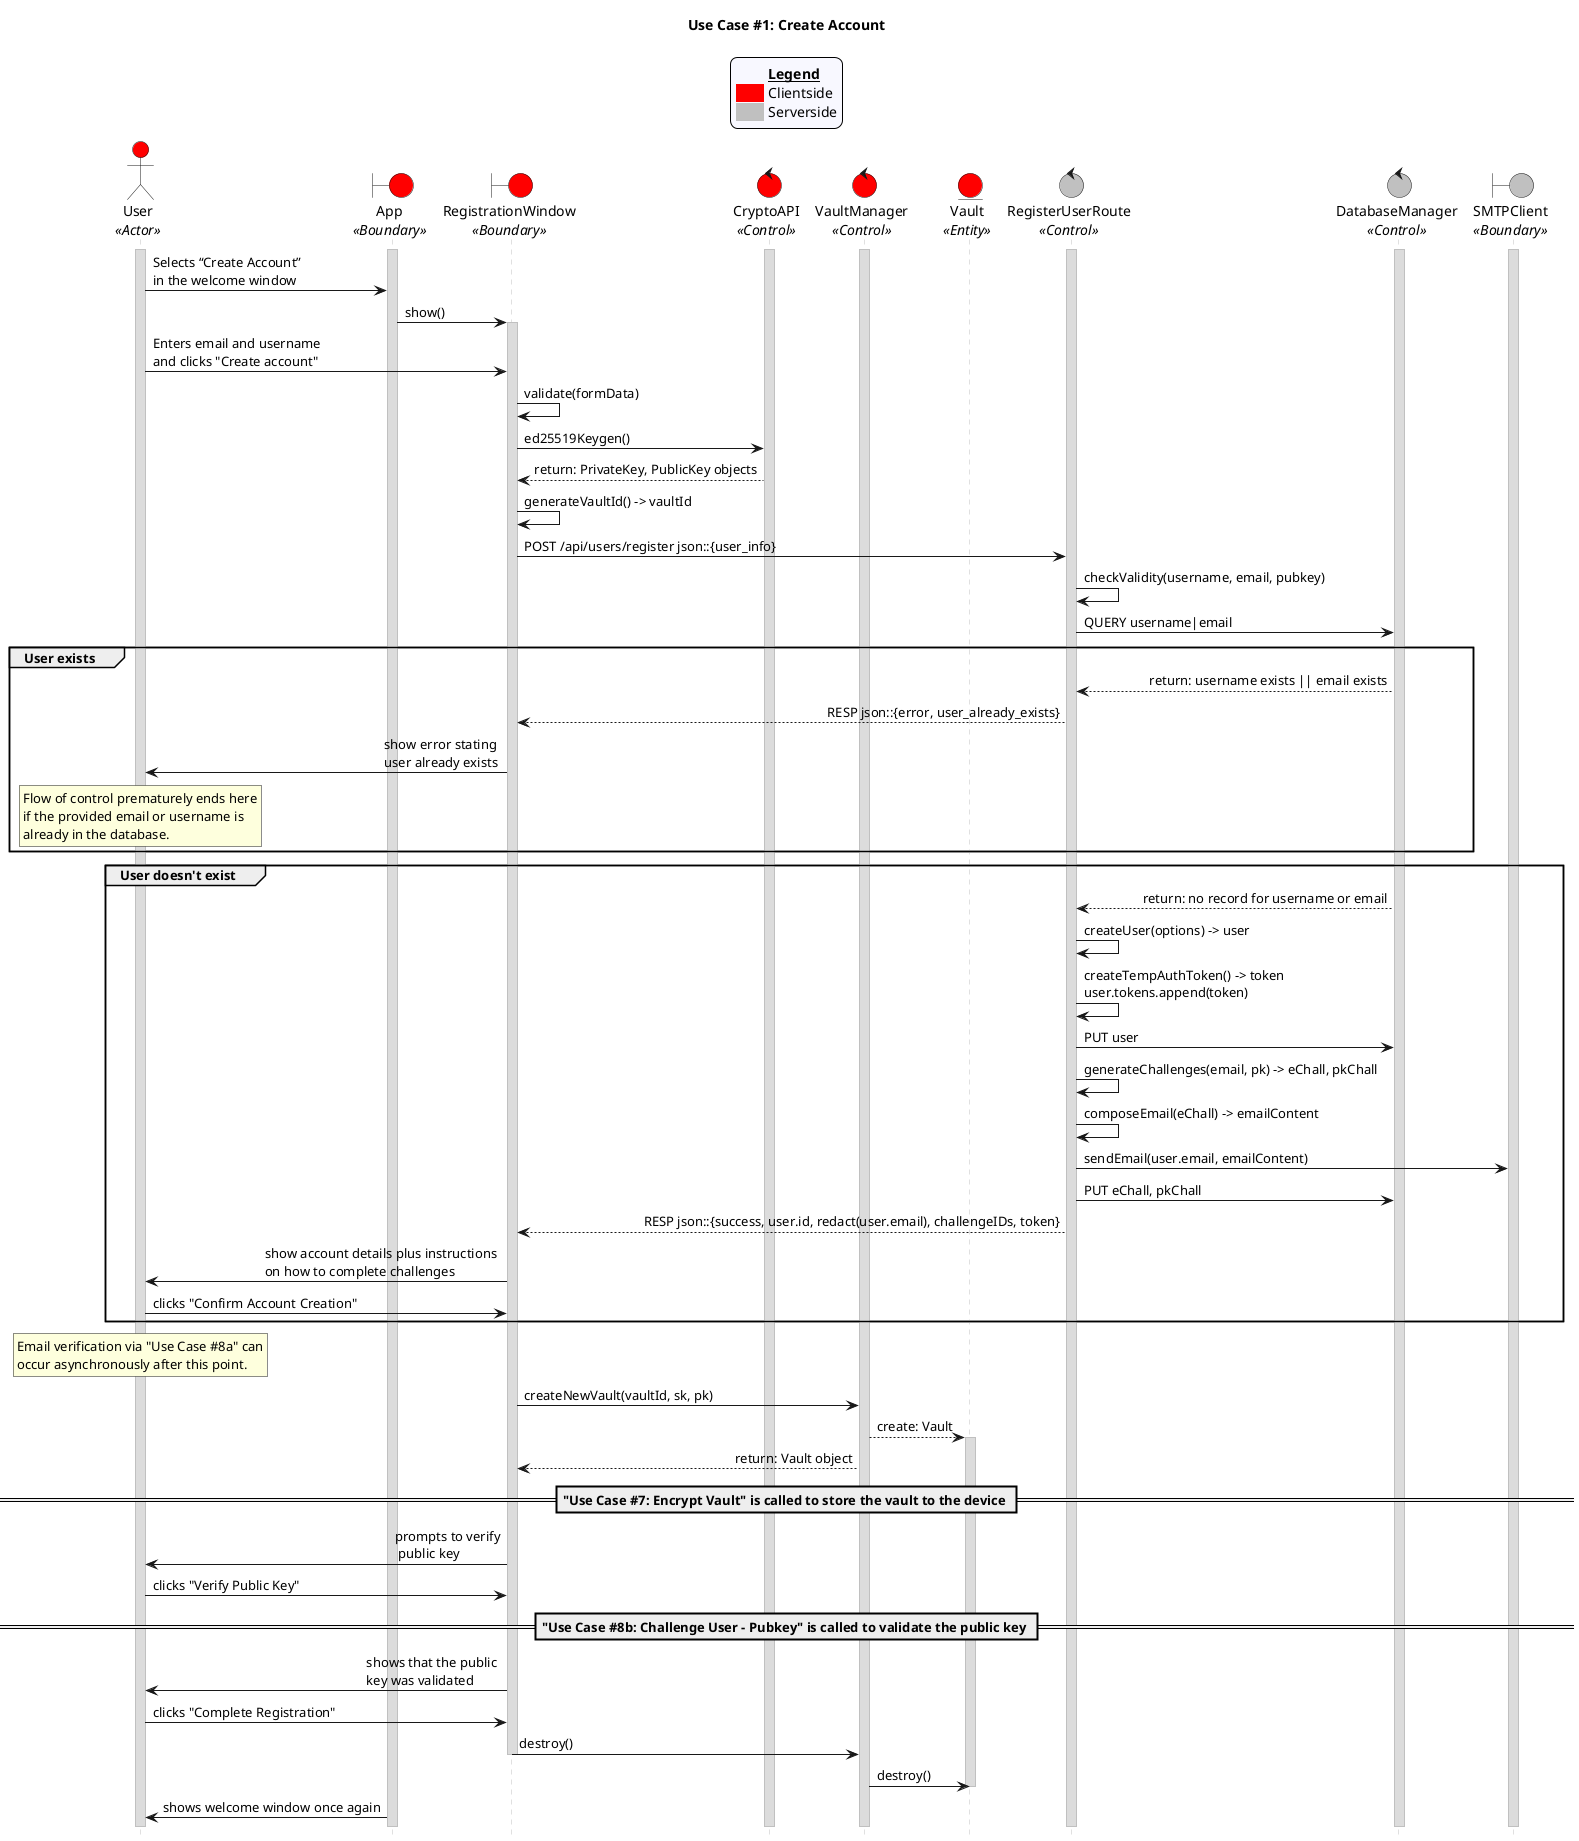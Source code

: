 @startuml uc01
title "Use Case #1: Create Account"


'Styling goes here
hide footbox
skinparam stereotypePosition bottom
skinparam sequenceMessageAlign direction
skinparam sequence {
	LifeLineBorderColor #Silver
	LifeLineBackgroundColor #Gainsboro
}

'Add a legend plus styling
skinparam legend {
	backgroundColor #GhostWhite
	entrySeparator #GhostWhite
}

legend top
	<#GhostWhite,#GhostWhite>|	|= __Legend__ |
	|<#red> | Clientside|
	|<#silver> | Serverside|
endlegend

'Setup the objects involved here
actor User as u <<Actor>> #red
boundary App as a <<Boundary>> #red
boundary RegistrationWindow as rw <<Boundary>> #red
control CryptoAPI as ca <<Control>> #red
control VaultManager as vm <<Control>> #red
entity Vault as v <<Entity>> #red
control RegisterUserRoute as rur <<Control>> #silver
control DatabaseManager as db <<Control>> #silver
boundary SMTPClient as sc <<Boundary>> #silver

'Setup persistent objects here
activate u 
activate a
activate ca
activate vm
activate rur
activate db
activate sc

'--- FLOW OF CONTROL STARTS HERE ---
'User selects “Create Account” on the front page.
u -> a: Selects “Create Account” \nin the welcome window

'System shows a form to create the account.
a -> rw: show()
activate rw

'User enters email address, username. User clicks “Create Account” button.
u -> rw: Enters email and username \nand clicks "Create account"
rw -> rw: validate(formData)

'User’s device generates a UUID for the user and vault, timestamp, crypto key pair, and an identifier for the vault.
rw -> ca: ed25519Keygen()
ca --> rw: return: PrivateKey, PublicKey objects
rw -> rw: generateVaultId() -> vaultId

'User’s device sends the UUID of the user, timestamp, and generated public key to the server. The private key stays on the device for security reasons (CRITICAL).
rw -> rur: POST /api/users/register json::{user_info}

'Server checks if the account already exists
rur -> rur: checkValidity(username, email, pubkey)
rur -> db: QUERY username|email

group User exists
	db --> rur: return: username exists || email exists
	rur --> rw: RESP json::{error, user_already_exists}
	rw -> u: show error stating \nuser already exists
	rnote over u
	Flow of control prematurely ends here
	if the provided email or username is
	already in the database.
	endrnote
end

group User doesn't exist
	'Server creates the user and issues a temporary access token
	db --> rur: return: no record for username or email
	rur -> rur: createUser(options) -> user
	rur -> rur: createTempAuthToken() -> token \nuser.tokens.append(token)
	rur -> db: PUT user
	rur -> rur: generateChallenges(email, pk) -> eChall, pkChall

	'Server sends an email to the user to confirm creation of the account.
	rur -> rur: composeEmail(eChall) -> emailContent
	rur -> sc: sendEmail(user.email, emailContent)
	rur -> db: PUT eChall, pkChall

	'Server sends the response back and it's confirmed.
	rur --> rw: RESP json::{success, user.id, redact(user.email), challengeIDs, token}
	rw -> u: show account details plus instructions \non how to complete challenges
	u -> rw: clicks "Confirm Account Creation"
end

rnote over u
Email verification via "Use Case #8a" can
occur asynchronously after this point.
endrnote

'User’s device creates a vault with the details provided by the user and the data that was generated.
rw -> vm: createNewVault(vaultId, sk, pk)
vm --> v: create: Vault
activate v
vm --> rw: return: Vault object

== "Use Case #7: Encrypt Vault" is called to store the vault to the device ==

'User begins the challenge process
rw -> u: prompts to verify\n public key
u -> rw: clicks "Verify Public Key"

== "Use Case #8b: Challenge User - Pubkey" is called to validate the public key ==

'In-app challenges are completed
rw -> u: shows that the public \nkey was validated
u -> rw: clicks "Complete Registration"
rw -> vm: destroy()
deactivate rw
vm -> v: destroy()
deactivate v

'Cleanup
a -> u: shows welcome window once again
'--- FLOW OF CONTROL ENDS HERE   ---

@enduml

